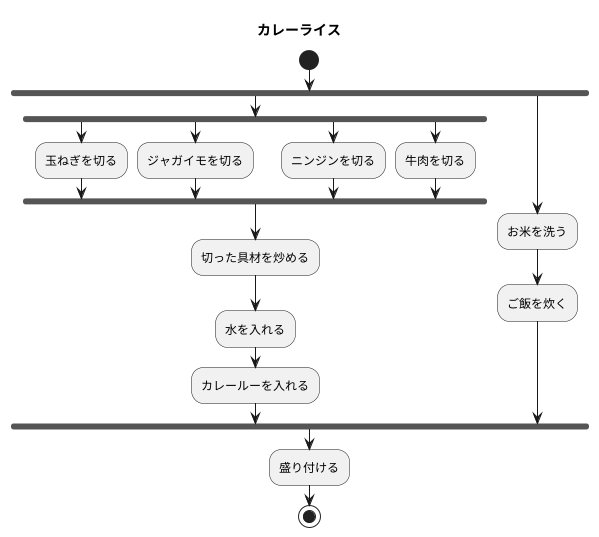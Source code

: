 @startuml カレーライス
title カレーライス
start
fork
    fork
        :玉ねぎを切る;
    fork again 
        :ジャガイモを切る;
    fork again
        :ニンジンを切る;
    fork again
        :牛肉を切る;
    end fork
    :切った具材を炒める;
    :水を入れる;
    :カレールーを入れる;
    fork again
    :お米を洗う;
    :ご飯を炊く;
end fork
:盛り付ける;
stop
@enduml